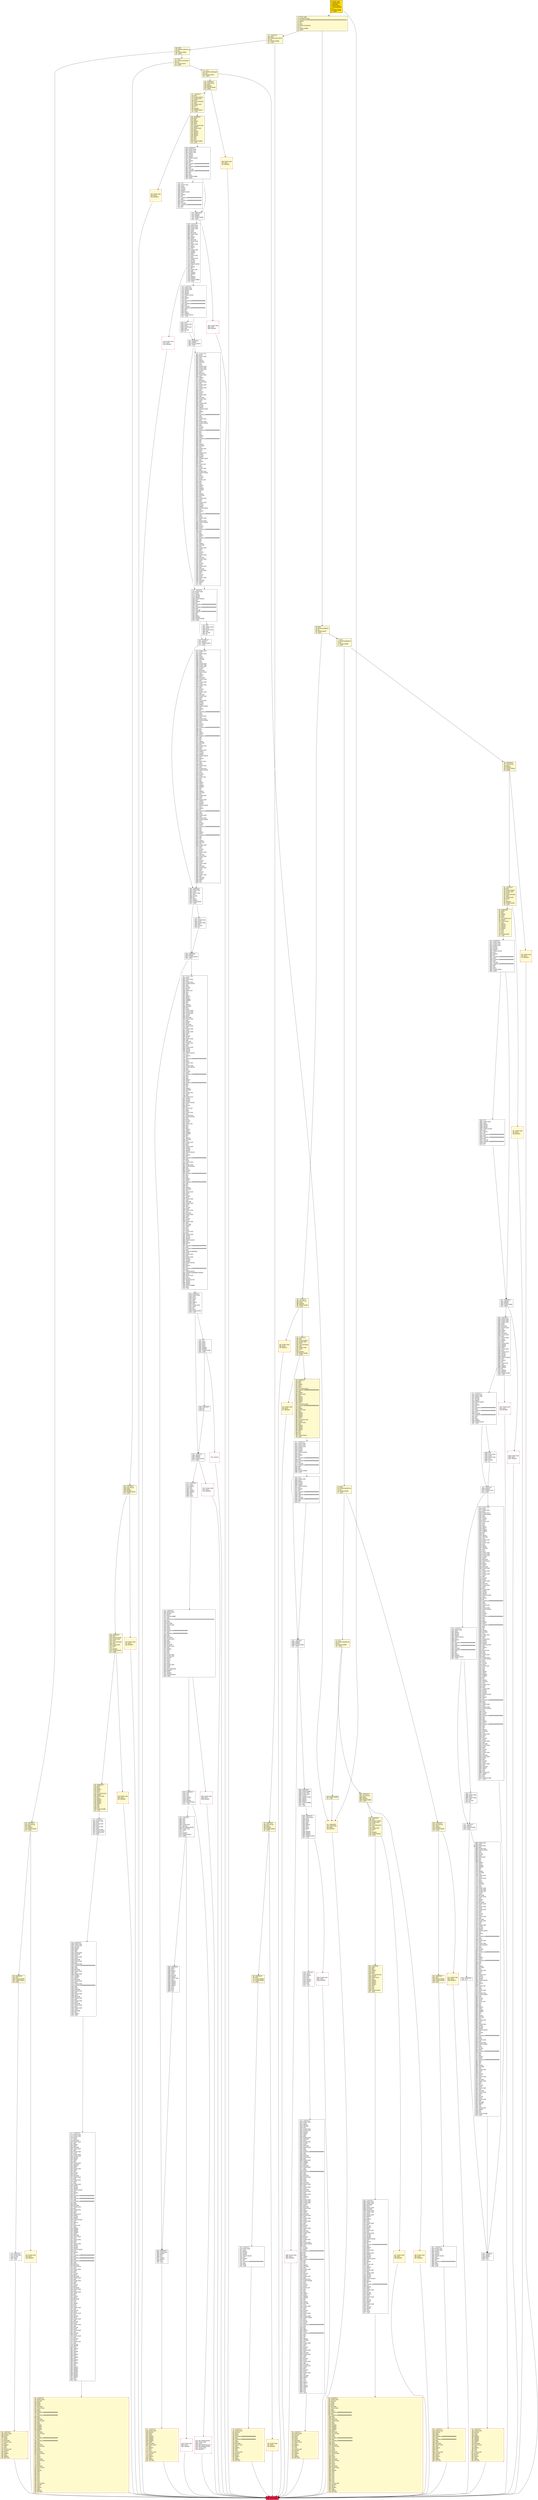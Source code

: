 digraph G {
bgcolor=transparent rankdir=UD;
node [shape=box style=filled color=black fillcolor=white fontname=arial fontcolor=black];
3488 [label="3488: PUSH1 0x00\l3490: DUP1\l3491: REVERT\l" shape=Msquare color=crimson ];
165 [label="165: PUSH1 0x00\l167: DUP1\l168: REVERT\l" fillcolor=lemonchiffon shape=Msquare color=crimson ];
3236 [label="3236: PUSH1 0x00\l3238: DUP1\l3239: REVERT\l" shape=Msquare color=crimson ];
1146 [label="1146: JUMPDEST\l1147: PUSH1 0x02\l1149: SLOAD\l1150: DUP2\l1151: JUMP\l" ];
119 [label="119: DUP1\l120: PUSH4 0x1f6e7c0f\l125: EQ\l126: PUSH2 0x00f4\l129: JUMPI\l" fillcolor=lemonchiffon ];
557 [label="557: JUMPDEST\l558: PUSH1 0x40\l560: MLOAD\l561: DUP1\l562: DUP3\l563: ISZERO\l564: ISZERO\l565: ISZERO\l566: ISZERO\l567: DUP2\l568: MSTORE\l569: PUSH1 0x20\l571: ADD\l572: SWAP2\l573: POP\l574: POP\l575: PUSH1 0x40\l577: MLOAD\l578: DUP1\l579: SWAP2\l580: SUB\l581: SWAP1\l582: RETURN\l" fillcolor=lemonchiffon shape=Msquare color=crimson ];
169 [label="169: JUMPDEST\l170: POP\l171: PUSH2 0x00b2\l174: PUSH2 0x0455\l177: JUMP\l" fillcolor=lemonchiffon ];
13 [label="13: PUSH1 0x00\l15: CALLDATALOAD\l16: PUSH29 0x0100000000000000000000000000000000000000000000000000000000\l46: SWAP1\l47: DIV\l48: DUP1\l49: PUSH4 0x79fd1523\l54: GT\l55: PUSH2 0x006b\l58: JUMPI\l" fillcolor=lemonchiffon ];
512 [label="512: JUMPDEST\l513: POP\l514: PUSH2 0x022d\l517: PUSH1 0x04\l519: DUP1\l520: CALLDATASIZE\l521: SUB\l522: PUSH1 0x20\l524: DUP2\l525: LT\l526: ISZERO\l527: PUSH2 0x0217\l530: JUMPI\l" fillcolor=lemonchiffon ];
5262 [label="5262: JUMPDEST\l5263: DIV\l5264: EQ\l" ];
2625 [label="2625: JUMPDEST\l2626: ISZERO\l2627: PUSH2 0x0ce5\l2630: JUMPI\l" ];
3960 [label="3960: POP\l3961: PUSH1 0x00\l3963: DUP1\l3964: SWAP1\l3965: SLOAD\l3966: SWAP1\l3967: PUSH2 0x0100\l3970: EXP\l3971: SWAP1\l3972: DIV\l3973: PUSH20 0xffffffffffffffffffffffffffffffffffffffff\l3994: AND\l3995: PUSH20 0xffffffffffffffffffffffffffffffffffffffff\l4016: AND\l4017: CALLER\l4018: PUSH20 0xffffffffffffffffffffffffffffffffffffffff\l4039: AND\l4040: EQ\l" ];
5305 [label="5305: PUSH1 0x00\l5307: DUP1\l5308: REVERT\l" shape=Msquare color=crimson ];
4041 [label="4041: JUMPDEST\l4042: ISZERO\l4043: ISZERO\l4044: PUSH2 0x0fd4\l4047: JUMPI\l" ];
256 [label="256: JUMPDEST\l257: POP\l258: PUSH2 0x0109\l261: PUSH2 0x047a\l264: JUMP\l" fillcolor=lemonchiffon ];
4214 [label="4214: PUSH1 0x01\l4216: DUP2\l4217: PUSH1 0x01\l4219: ADD\l4220: PUSH1 0x14\l4222: PUSH2 0x0100\l4225: EXP\l4226: DUP2\l4227: SLOAD\l4228: DUP2\l4229: PUSH1 0xff\l4231: MUL\l4232: NOT\l4233: AND\l4234: SWAP1\l4235: DUP4\l4236: ISZERO\l4237: ISZERO\l4238: MUL\l4239: OR\l4240: SWAP1\l4241: SSTORE\l4242: POP\l4243: PUSH1 0x02\l4245: DUP2\l4246: PUSH1 0x05\l4248: ADD\l4249: DUP2\l4250: SWAP1\l4251: SSTORE\l4252: POP\l4253: DUP1\l4254: PUSH1 0x03\l4256: PUSH1 0x00\l4258: PUSH1 0x02\l4260: SLOAD\l4261: DUP2\l4262: MSTORE\l4263: PUSH1 0x20\l4265: ADD\l4266: SWAP1\l4267: DUP2\l4268: MSTORE\l4269: PUSH1 0x20\l4271: ADD\l4272: PUSH1 0x00\l4274: SHA3\l4275: PUSH1 0x00\l4277: DUP3\l4278: ADD\l4279: SLOAD\l4280: DUP2\l4281: PUSH1 0x00\l4283: ADD\l4284: SSTORE\l4285: PUSH1 0x01\l4287: DUP3\l4288: ADD\l4289: PUSH1 0x00\l4291: SWAP1\l4292: SLOAD\l4293: SWAP1\l4294: PUSH2 0x0100\l4297: EXP\l4298: SWAP1\l4299: DIV\l4300: PUSH20 0xffffffffffffffffffffffffffffffffffffffff\l4321: AND\l4322: DUP2\l4323: PUSH1 0x01\l4325: ADD\l4326: PUSH1 0x00\l4328: PUSH2 0x0100\l4331: EXP\l4332: DUP2\l4333: SLOAD\l4334: DUP2\l4335: PUSH20 0xffffffffffffffffffffffffffffffffffffffff\l4356: MUL\l4357: NOT\l4358: AND\l4359: SWAP1\l4360: DUP4\l4361: PUSH20 0xffffffffffffffffffffffffffffffffffffffff\l4382: AND\l4383: MUL\l4384: OR\l4385: SWAP1\l4386: SSTORE\l4387: POP\l4388: PUSH1 0x01\l4390: DUP3\l4391: ADD\l4392: PUSH1 0x14\l4394: SWAP1\l4395: SLOAD\l4396: SWAP1\l4397: PUSH2 0x0100\l4400: EXP\l4401: SWAP1\l4402: DIV\l4403: PUSH1 0xff\l4405: AND\l4406: DUP2\l4407: PUSH1 0x01\l4409: ADD\l4410: PUSH1 0x14\l4412: PUSH2 0x0100\l4415: EXP\l4416: DUP2\l4417: SLOAD\l4418: DUP2\l4419: PUSH1 0xff\l4421: MUL\l4422: NOT\l4423: AND\l4424: SWAP1\l4425: DUP4\l4426: ISZERO\l4427: ISZERO\l4428: MUL\l4429: OR\l4430: SWAP1\l4431: SSTORE\l4432: POP\l4433: PUSH1 0x02\l4435: DUP3\l4436: ADD\l4437: PUSH1 0x00\l4439: SWAP1\l4440: SLOAD\l4441: SWAP1\l4442: PUSH2 0x0100\l4445: EXP\l4446: SWAP1\l4447: DIV\l4448: PUSH20 0xffffffffffffffffffffffffffffffffffffffff\l4469: AND\l4470: DUP2\l4471: PUSH1 0x02\l4473: ADD\l4474: PUSH1 0x00\l4476: PUSH2 0x0100\l4479: EXP\l4480: DUP2\l4481: SLOAD\l4482: DUP2\l4483: PUSH20 0xffffffffffffffffffffffffffffffffffffffff\l4504: MUL\l4505: NOT\l4506: AND\l4507: SWAP1\l4508: DUP4\l4509: PUSH20 0xffffffffffffffffffffffffffffffffffffffff\l4530: AND\l4531: MUL\l4532: OR\l4533: SWAP1\l4534: SSTORE\l4535: POP\l4536: PUSH1 0x03\l4538: DUP3\l4539: ADD\l4540: SLOAD\l4541: DUP2\l4542: PUSH1 0x03\l4544: ADD\l4545: SSTORE\l4546: PUSH1 0x04\l4548: DUP3\l4549: ADD\l4550: SLOAD\l4551: DUP2\l4552: PUSH1 0x04\l4554: ADD\l4555: SSTORE\l4556: PUSH1 0x05\l4558: DUP3\l4559: ADD\l4560: SLOAD\l4561: DUP2\l4562: PUSH1 0x05\l4564: ADD\l4565: SSTORE\l4566: SWAP1\l4567: POP\l4568: POP\l4569: PUSH1 0x01\l4571: SWAP2\l4572: POP\l4573: POP\l4574: PUSH2 0x13b6\l4577: JUMP\l" ];
103 [label="103: PUSH2 0x0098\l106: JUMP\l" fillcolor=lemonchiffon ];
5051 [label="5051: JUMPDEST\l5052: PUSH1 0x01\l5054: PUSH1 0x00\l5056: SWAP1\l5057: SLOAD\l5058: SWAP1\l5059: PUSH2 0x0100\l5062: EXP\l5063: SWAP1\l5064: DIV\l5065: PUSH20 0xffffffffffffffffffffffffffffffffffffffff\l5086: AND\l5087: DUP2\l5088: JUMP\l" ];
3400 [label="3400: POP\l3401: PUSH1 0x00\l3403: DUP1\l3404: SWAP1\l3405: SLOAD\l3406: SWAP1\l3407: PUSH2 0x0100\l3410: EXP\l3411: SWAP1\l3412: DIV\l3413: PUSH20 0xffffffffffffffffffffffffffffffffffffffff\l3434: AND\l3435: PUSH20 0xffffffffffffffffffffffffffffffffffffffff\l3456: AND\l3457: CALLER\l3458: PUSH20 0xffffffffffffffffffffffffffffffffffffffff\l3479: AND\l3480: EQ\l" ];
904 [label="904: PUSH1 0x00\l906: DUP1\l907: REVERT\l" fillcolor=lemonchiffon shape=Msquare color=crimson ];
1681 [label="1681: PUSH1 0x00\l1683: DUP1\l1684: REVERT\l" shape=Msquare color=crimson ];
5261 [label="5261: INVALID\l" shape=Msquare color=crimson ];
5427 [label="5427: EXIT BLOCK\l" fillcolor=crimson ];
783 [label="783: JUMPDEST\l784: PUSH1 0x40\l786: MLOAD\l787: DUP1\l788: DUP3\l789: ISZERO\l790: ISZERO\l791: ISZERO\l792: ISZERO\l793: DUP2\l794: MSTORE\l795: PUSH1 0x20\l797: ADD\l798: SWAP2\l799: POP\l800: POP\l801: PUSH1 0x40\l803: MLOAD\l804: DUP1\l805: SWAP2\l806: SUB\l807: SWAP1\l808: RETURN\l" fillcolor=lemonchiffon shape=Msquare color=crimson ];
4665 [label="4665: POP\l4666: PUSH1 0x00\l4668: DUP2\l4669: PUSH1 0x04\l4671: ADD\l4672: SLOAD\l4673: EQ\l" ];
5272 [label="5272: PUSH1 0x00\l5274: DUP1\l5275: REVERT\l" shape=Msquare color=crimson ];
107 [label="107: JUMPDEST\l108: DUP1\l109: PUSH4 0x0a77b078\l114: EQ\l115: PUSH2 0x009d\l118: JUMPI\l" fillcolor=lemonchiffon ];
287 [label="287: JUMPDEST\l288: CALLVALUE\l289: DUP1\l290: ISZERO\l291: PUSH2 0x012b\l294: JUMPI\l" fillcolor=lemonchiffon ];
927 [label="927: PUSH1 0x00\l929: DUP1\l930: REVERT\l" fillcolor=lemonchiffon shape=Msquare color=crimson ];
5265 [label="5265: JUMPDEST\l5266: ISZERO\l5267: ISZERO\l5268: PUSH2 0x149c\l5271: JUMPI\l" ];
3514 [label="3514: JUMPDEST\l3515: PUSH1 0x02\l3517: DUP2\l3518: SWAP1\l3519: SSTORE\l3520: POP\l3521: PUSH1 0xe0\l3523: PUSH1 0x40\l3525: MLOAD\l3526: SWAP1\l3527: DUP2\l3528: ADD\l3529: PUSH1 0x40\l3531: MSTORE\l3532: DUP1\l3533: PUSH1 0x02\l3535: SLOAD\l3536: DUP2\l3537: MSTORE\l3538: PUSH1 0x20\l3540: ADD\l3541: DUP6\l3542: PUSH20 0xffffffffffffffffffffffffffffffffffffffff\l3563: AND\l3564: DUP2\l3565: MSTORE\l3566: PUSH1 0x20\l3568: ADD\l3569: PUSH1 0x00\l3571: ISZERO\l3572: ISZERO\l3573: DUP2\l3574: MSTORE\l3575: PUSH1 0x20\l3577: ADD\l3578: DUP5\l3579: PUSH20 0xffffffffffffffffffffffffffffffffffffffff\l3600: AND\l3601: DUP2\l3602: MSTORE\l3603: PUSH1 0x20\l3605: ADD\l3606: DUP4\l3607: DUP2\l3608: MSTORE\l3609: PUSH1 0x20\l3611: ADD\l3612: PUSH1 0x00\l3614: DUP2\l3615: MSTORE\l3616: PUSH1 0x20\l3618: ADD\l3619: PUSH1 0x00\l3621: DUP2\l3622: MSTORE\l3623: POP\l3624: PUSH1 0x03\l3626: PUSH1 0x00\l3628: PUSH1 0x02\l3630: SLOAD\l3631: DUP2\l3632: MSTORE\l3633: PUSH1 0x20\l3635: ADD\l3636: SWAP1\l3637: DUP2\l3638: MSTORE\l3639: PUSH1 0x20\l3641: ADD\l3642: PUSH1 0x00\l3644: SHA3\l3645: PUSH1 0x00\l3647: DUP3\l3648: ADD\l3649: MLOAD\l3650: DUP2\l3651: PUSH1 0x00\l3653: ADD\l3654: SSTORE\l3655: PUSH1 0x20\l3657: DUP3\l3658: ADD\l3659: MLOAD\l3660: DUP2\l3661: PUSH1 0x01\l3663: ADD\l3664: PUSH1 0x00\l3666: PUSH2 0x0100\l3669: EXP\l3670: DUP2\l3671: SLOAD\l3672: DUP2\l3673: PUSH20 0xffffffffffffffffffffffffffffffffffffffff\l3694: MUL\l3695: NOT\l3696: AND\l3697: SWAP1\l3698: DUP4\l3699: PUSH20 0xffffffffffffffffffffffffffffffffffffffff\l3720: AND\l3721: MUL\l3722: OR\l3723: SWAP1\l3724: SSTORE\l3725: POP\l3726: PUSH1 0x40\l3728: DUP3\l3729: ADD\l3730: MLOAD\l3731: DUP2\l3732: PUSH1 0x01\l3734: ADD\l3735: PUSH1 0x14\l3737: PUSH2 0x0100\l3740: EXP\l3741: DUP2\l3742: SLOAD\l3743: DUP2\l3744: PUSH1 0xff\l3746: MUL\l3747: NOT\l3748: AND\l3749: SWAP1\l3750: DUP4\l3751: ISZERO\l3752: ISZERO\l3753: MUL\l3754: OR\l3755: SWAP1\l3756: SSTORE\l3757: POP\l3758: PUSH1 0x60\l3760: DUP3\l3761: ADD\l3762: MLOAD\l3763: DUP2\l3764: PUSH1 0x02\l3766: ADD\l3767: PUSH1 0x00\l3769: PUSH2 0x0100\l3772: EXP\l3773: DUP2\l3774: SLOAD\l3775: DUP2\l3776: PUSH20 0xffffffffffffffffffffffffffffffffffffffff\l3797: MUL\l3798: NOT\l3799: AND\l3800: SWAP1\l3801: DUP4\l3802: PUSH20 0xffffffffffffffffffffffffffffffffffffffff\l3823: AND\l3824: MUL\l3825: OR\l3826: SWAP1\l3827: SSTORE\l3828: POP\l3829: PUSH1 0x80\l3831: DUP3\l3832: ADD\l3833: MLOAD\l3834: DUP2\l3835: PUSH1 0x03\l3837: ADD\l3838: SSTORE\l3839: PUSH1 0xa0\l3841: DUP3\l3842: ADD\l3843: MLOAD\l3844: DUP2\l3845: PUSH1 0x04\l3847: ADD\l3848: SSTORE\l3849: PUSH1 0xc0\l3851: DUP3\l3852: ADD\l3853: MLOAD\l3854: DUP2\l3855: PUSH1 0x05\l3857: ADD\l3858: SSTORE\l3859: SWAP1\l3860: POP\l3861: POP\l3862: DUP1\l3863: SWAP1\l3864: POP\l3865: SWAP4\l3866: SWAP3\l3867: POP\l3868: POP\l3869: POP\l3870: JUMP\l" ];
583 [label="583: JUMPDEST\l584: CALLVALUE\l585: DUP1\l586: ISZERO\l587: PUSH2 0x0253\l590: JUMPI\l" fillcolor=lemonchiffon ];
81 [label="81: DUP1\l82: PUSH4 0xbc9147a4\l87: EQ\l88: PUSH2 0x0329\l91: JUMPI\l" fillcolor=lemonchiffon ];
3481 [label="3481: JUMPDEST\l3482: ISZERO\l3483: ISZERO\l3484: PUSH2 0x0da4\l3487: JUMPI\l" ];
3260 [label="3260: JUMPDEST\l3261: POP\l3262: POP\l3263: POP\l3264: POP\l3265: PUSH1 0x40\l3267: MLOAD\l3268: RETURNDATASIZE\l3269: PUSH1 0x20\l3271: DUP2\l3272: LT\l3273: ISZERO\l3274: PUSH2 0x0cd2\l3277: JUMPI\l" ];
757 [label="757: PUSH1 0x00\l759: DUP1\l760: REVERT\l" fillcolor=lemonchiffon shape=Msquare color=crimson ];
953 [label="953: JUMPDEST\l954: PUSH1 0x40\l956: MLOAD\l957: DUP1\l958: DUP9\l959: DUP2\l960: MSTORE\l961: PUSH1 0x20\l963: ADD\l964: DUP8\l965: PUSH20 0xffffffffffffffffffffffffffffffffffffffff\l986: AND\l987: PUSH20 0xffffffffffffffffffffffffffffffffffffffff\l1008: AND\l1009: DUP2\l1010: MSTORE\l1011: PUSH1 0x20\l1013: ADD\l1014: DUP7\l1015: ISZERO\l1016: ISZERO\l1017: ISZERO\l1018: ISZERO\l1019: DUP2\l1020: MSTORE\l1021: PUSH1 0x20\l1023: ADD\l1024: DUP6\l1025: PUSH20 0xffffffffffffffffffffffffffffffffffffffff\l1046: AND\l1047: PUSH20 0xffffffffffffffffffffffffffffffffffffffff\l1068: AND\l1069: DUP2\l1070: MSTORE\l1071: PUSH1 0x20\l1073: ADD\l1074: DUP5\l1075: DUP2\l1076: MSTORE\l1077: PUSH1 0x20\l1079: ADD\l1080: DUP4\l1081: DUP2\l1082: MSTORE\l1083: PUSH1 0x20\l1085: ADD\l1086: DUP3\l1087: DUP2\l1088: MSTORE\l1089: PUSH1 0x20\l1091: ADD\l1092: SWAP8\l1093: POP\l1094: POP\l1095: POP\l1096: POP\l1097: POP\l1098: POP\l1099: POP\l1100: POP\l1101: PUSH1 0x40\l1103: MLOAD\l1104: DUP1\l1105: SWAP2\l1106: SUB\l1107: SWAP1\l1108: RETURN\l" fillcolor=lemonchiffon shape=Msquare color=crimson ];
299 [label="299: JUMPDEST\l300: POP\l301: PUSH2 0x0158\l304: PUSH1 0x04\l306: DUP1\l307: CALLDATASIZE\l308: SUB\l309: PUSH1 0x20\l311: DUP2\l312: LT\l313: ISZERO\l314: PUSH2 0x0142\l317: JUMPI\l" fillcolor=lemonchiffon ];
1593 [label="1593: POP\l1594: PUSH1 0x00\l1596: DUP1\l1597: SWAP1\l1598: SLOAD\l1599: SWAP1\l1600: PUSH2 0x0100\l1603: EXP\l1604: SWAP1\l1605: DIV\l1606: PUSH20 0xffffffffffffffffffffffffffffffffffffffff\l1627: AND\l1628: PUSH20 0xffffffffffffffffffffffffffffffffffffffff\l1649: AND\l1650: CALLER\l1651: PUSH20 0xffffffffffffffffffffffffffffffffffffffff\l1672: AND\l1673: EQ\l" ];
252 [label="252: PUSH1 0x00\l254: DUP1\l255: REVERT\l" fillcolor=lemonchiffon shape=Msquare color=crimson ];
508 [label="508: PUSH1 0x00\l510: DUP1\l511: REVERT\l" fillcolor=lemonchiffon shape=Msquare color=crimson ];
2601 [label="2601: JUMPDEST\l2602: PUSH1 0x01\l2604: DUP2\l2605: PUSH1 0x04\l2607: ADD\l2608: SLOAD\l2609: EQ\l2610: DUP1\l2611: ISZERO\l2612: PUSH2 0x0a41\l2615: JUMPI\l" ];
1109 [label="1109: JUMPDEST\l1110: PUSH1 0x00\l1112: DUP1\l1113: SWAP1\l1114: SLOAD\l1115: SWAP1\l1116: PUSH2 0x0100\l1119: EXP\l1120: SWAP1\l1121: DIV\l1122: PUSH20 0xffffffffffffffffffffffffffffffffffffffff\l1143: AND\l1144: DUP2\l1145: JUMP\l" ];
931 [label="931: JUMPDEST\l932: DUP2\l933: ADD\l934: SWAP1\l935: DUP1\l936: DUP1\l937: CALLDATALOAD\l938: SWAP1\l939: PUSH1 0x20\l941: ADD\l942: SWAP1\l943: SWAP3\l944: SWAP2\l945: SWAP1\l946: POP\l947: POP\l948: POP\l949: PUSH2 0x13e1\l952: JUMP\l" fillcolor=lemonchiffon ];
141 [label="141: DUP1\l142: PUSH4 0x3052ea08\l147: EQ\l148: PUSH2 0x01f4\l151: JUMPI\l" fillcolor=lemonchiffon ];
244 [label="244: JUMPDEST\l245: CALLVALUE\l246: DUP1\l247: ISZERO\l248: PUSH2 0x0100\l251: JUMPI\l" fillcolor=lemonchiffon ];
5319 [label="5319: JUMPDEST\l5320: PUSH1 0xe0\l5322: PUSH1 0x40\l5324: MLOAD\l5325: SWAP1\l5326: DUP2\l5327: ADD\l5328: PUSH1 0x40\l5330: MSTORE\l5331: DUP1\l5332: PUSH1 0x00\l5334: DUP2\l5335: MSTORE\l5336: PUSH1 0x20\l5338: ADD\l5339: PUSH1 0x00\l5341: PUSH20 0xffffffffffffffffffffffffffffffffffffffff\l5362: AND\l5363: DUP2\l5364: MSTORE\l5365: PUSH1 0x20\l5367: ADD\l5368: PUSH1 0x00\l5370: ISZERO\l5371: ISZERO\l5372: DUP2\l5373: MSTORE\l5374: PUSH1 0x20\l5376: ADD\l5377: PUSH1 0x00\l5379: PUSH20 0xffffffffffffffffffffffffffffffffffffffff\l5400: AND\l5401: DUP2\l5402: MSTORE\l5403: PUSH1 0x20\l5405: ADD\l5406: PUSH1 0x00\l5408: DUP2\l5409: MSTORE\l5410: PUSH1 0x20\l5412: ADD\l5413: PUSH1 0x00\l5415: DUP2\l5416: MSTORE\l5417: PUSH1 0x20\l5419: ADD\l5420: PUSH1 0x00\l5422: DUP2\l5423: MSTORE\l5424: POP\l5425: SWAP1\l5426: JUMP\l" ];
595 [label="595: JUMPDEST\l596: POP\l597: PUSH2 0x02c0\l600: PUSH1 0x04\l602: DUP1\l603: CALLDATASIZE\l604: SUB\l605: PUSH1 0x60\l607: DUP2\l608: LT\l609: ISZERO\l610: PUSH2 0x026a\l613: JUMPI\l" fillcolor=lemonchiffon ];
830 [label="830: JUMPDEST\l831: PUSH1 0x40\l833: MLOAD\l834: DUP1\l835: DUP3\l836: PUSH20 0xffffffffffffffffffffffffffffffffffffffff\l857: AND\l858: PUSH20 0xffffffffffffffffffffffffffffffffffffffff\l879: AND\l880: DUP2\l881: MSTORE\l882: PUSH1 0x20\l884: ADD\l885: SWAP2\l886: POP\l887: POP\l888: PUSH1 0x40\l890: MLOAD\l891: DUP1\l892: SWAP2\l893: SUB\l894: SWAP1\l895: RETURN\l" fillcolor=lemonchiffon shape=Msquare color=crimson ];
1674 [label="1674: JUMPDEST\l1675: ISZERO\l1676: ISZERO\l1677: PUSH2 0x0695\l1680: JUMPI\l" ];
1740 [label="1740: PUSH1 0x00\l1742: DUP1\l1743: REVERT\l" shape=Msquare color=crimson ];
3278 [label="3278: PUSH1 0x00\l3280: DUP1\l3281: REVERT\l" shape=Msquare color=crimson ];
5250 [label="5250: POP\l5251: DUP3\l5252: DUP5\l5253: DUP3\l5254: DUP2\l5255: ISZERO\l5256: ISZERO\l5257: PUSH2 0x148e\l5260: JUMPI\l" ];
4048 [label="4048: PUSH1 0x00\l4050: DUP1\l4051: REVERT\l" shape=Msquare color=crimson ];
704 [label="704: JUMPDEST\l705: PUSH1 0x40\l707: MLOAD\l708: DUP1\l709: DUP3\l710: DUP2\l711: MSTORE\l712: PUSH1 0x20\l714: ADD\l715: SWAP2\l716: POP\l717: POP\l718: PUSH1 0x40\l720: MLOAD\l721: DUP1\l722: SWAP2\l723: SUB\l724: SWAP1\l725: RETURN\l" fillcolor=lemonchiffon shape=Msquare color=crimson ];
3492 [label="3492: JUMPDEST\l3493: PUSH2 0x0dba\l3496: PUSH1 0x01\l3498: PUSH1 0x02\l3500: SLOAD\l3501: PUSH2 0x14a6\l3504: SWAP1\l3505: SWAP2\l3506: SWAP1\l3507: PUSH4 0xffffffff\l3512: AND\l3513: JUMP\l" ];
4674 [label="4674: JUMPDEST\l4675: ISZERO\l4676: PUSH2 0x13b4\l4679: JUMPI\l" ];
0 [label="0: PUSH1 0x80\l2: PUSH1 0x40\l4: MSTORE\l5: PUSH1 0x04\l7: CALLDATASIZE\l8: LT\l9: PUSH2 0x0098\l12: JUMPI\l" fillcolor=lemonchiffon shape=Msquare fillcolor=gold ];
5286 [label="5286: JUMPDEST\l5287: PUSH1 0x00\l5289: DUP1\l5290: DUP3\l5291: DUP5\l5292: ADD\l5293: SWAP1\l5294: POP\l5295: DUP4\l5296: DUP2\l5297: LT\l5298: ISZERO\l5299: ISZERO\l5300: ISZERO\l5301: PUSH2 0x14bd\l5304: JUMPI\l" ];
734 [label="734: PUSH1 0x00\l736: DUP1\l737: REVERT\l" fillcolor=lemonchiffon shape=Msquare color=crimson ];
4052 [label="4052: JUMPDEST\l4053: PUSH1 0x00\l4055: PUSH1 0x03\l4057: PUSH1 0x00\l4059: DUP5\l4060: DUP2\l4061: MSTORE\l4062: PUSH1 0x20\l4064: ADD\l4065: SWAP1\l4066: DUP2\l4067: MSTORE\l4068: PUSH1 0x20\l4070: ADD\l4071: PUSH1 0x00\l4073: SHA3\l4074: SWAP1\l4075: POP\l4076: PUSH1 0x00\l4078: ISZERO\l4079: ISZERO\l4080: DUP2\l4081: PUSH1 0x01\l4083: ADD\l4084: PUSH1 0x14\l4086: SWAP1\l4087: SLOAD\l4088: SWAP1\l4089: PUSH2 0x0100\l4092: EXP\l4093: SWAP1\l4094: DIV\l4095: PUSH1 0xff\l4097: AND\l4098: ISZERO\l4099: ISZERO\l4100: EQ\l4101: ISZERO\l4102: ISZERO\l4103: PUSH2 0x100f\l4106: JUMPI\l" ];
4680 [label="4680: PUSH1 0x01\l4682: DUP2\l4683: PUSH1 0x01\l4685: ADD\l4686: PUSH1 0x14\l4688: PUSH2 0x0100\l4691: EXP\l4692: DUP2\l4693: SLOAD\l4694: DUP2\l4695: PUSH1 0xff\l4697: MUL\l4698: NOT\l4699: AND\l4700: SWAP1\l4701: DUP4\l4702: ISZERO\l4703: ISZERO\l4704: MUL\l4705: OR\l4706: SWAP1\l4707: SSTORE\l4708: POP\l4709: PUSH1 0x02\l4711: DUP2\l4712: PUSH1 0x04\l4714: ADD\l4715: DUP2\l4716: SWAP1\l4717: SSTORE\l4718: POP\l4719: DUP1\l4720: PUSH1 0x03\l4722: PUSH1 0x00\l4724: PUSH1 0x02\l4726: SLOAD\l4727: DUP2\l4728: MSTORE\l4729: PUSH1 0x20\l4731: ADD\l4732: SWAP1\l4733: DUP2\l4734: MSTORE\l4735: PUSH1 0x20\l4737: ADD\l4738: PUSH1 0x00\l4740: SHA3\l4741: PUSH1 0x00\l4743: DUP3\l4744: ADD\l4745: SLOAD\l4746: DUP2\l4747: PUSH1 0x00\l4749: ADD\l4750: SSTORE\l4751: PUSH1 0x01\l4753: DUP3\l4754: ADD\l4755: PUSH1 0x00\l4757: SWAP1\l4758: SLOAD\l4759: SWAP1\l4760: PUSH2 0x0100\l4763: EXP\l4764: SWAP1\l4765: DIV\l4766: PUSH20 0xffffffffffffffffffffffffffffffffffffffff\l4787: AND\l4788: DUP2\l4789: PUSH1 0x01\l4791: ADD\l4792: PUSH1 0x00\l4794: PUSH2 0x0100\l4797: EXP\l4798: DUP2\l4799: SLOAD\l4800: DUP2\l4801: PUSH20 0xffffffffffffffffffffffffffffffffffffffff\l4822: MUL\l4823: NOT\l4824: AND\l4825: SWAP1\l4826: DUP4\l4827: PUSH20 0xffffffffffffffffffffffffffffffffffffffff\l4848: AND\l4849: MUL\l4850: OR\l4851: SWAP1\l4852: SSTORE\l4853: POP\l4854: PUSH1 0x01\l4856: DUP3\l4857: ADD\l4858: PUSH1 0x14\l4860: SWAP1\l4861: SLOAD\l4862: SWAP1\l4863: PUSH2 0x0100\l4866: EXP\l4867: SWAP1\l4868: DIV\l4869: PUSH1 0xff\l4871: AND\l4872: DUP2\l4873: PUSH1 0x01\l4875: ADD\l4876: PUSH1 0x14\l4878: PUSH2 0x0100\l4881: EXP\l4882: DUP2\l4883: SLOAD\l4884: DUP2\l4885: PUSH1 0xff\l4887: MUL\l4888: NOT\l4889: AND\l4890: SWAP1\l4891: DUP4\l4892: ISZERO\l4893: ISZERO\l4894: MUL\l4895: OR\l4896: SWAP1\l4897: SSTORE\l4898: POP\l4899: PUSH1 0x02\l4901: DUP3\l4902: ADD\l4903: PUSH1 0x00\l4905: SWAP1\l4906: SLOAD\l4907: SWAP1\l4908: PUSH2 0x0100\l4911: EXP\l4912: SWAP1\l4913: DIV\l4914: PUSH20 0xffffffffffffffffffffffffffffffffffffffff\l4935: AND\l4936: DUP2\l4937: PUSH1 0x02\l4939: ADD\l4940: PUSH1 0x00\l4942: PUSH2 0x0100\l4945: EXP\l4946: DUP2\l4947: SLOAD\l4948: DUP2\l4949: PUSH20 0xffffffffffffffffffffffffffffffffffffffff\l4970: MUL\l4971: NOT\l4972: AND\l4973: SWAP1\l4974: DUP4\l4975: PUSH20 0xffffffffffffffffffffffffffffffffffffffff\l4996: AND\l4997: MUL\l4998: OR\l4999: SWAP1\l5000: SSTORE\l5001: POP\l5002: PUSH1 0x03\l5004: DUP3\l5005: ADD\l5006: SLOAD\l5007: DUP2\l5008: PUSH1 0x03\l5010: ADD\l5011: SSTORE\l5012: PUSH1 0x04\l5014: DUP3\l5015: ADD\l5016: SLOAD\l5017: DUP2\l5018: PUSH1 0x04\l5020: ADD\l5021: SSTORE\l5022: PUSH1 0x05\l5024: DUP3\l5025: ADD\l5026: SLOAD\l5027: DUP2\l5028: PUSH1 0x05\l5030: ADD\l5031: SSTORE\l5032: SWAP1\l5033: POP\l5034: POP\l5035: PUSH1 0x01\l5037: SWAP2\l5038: POP\l5039: POP\l5040: PUSH2 0x13b6\l5043: JUMP\l" ];
2616 [label="2616: POP\l2617: PUSH1 0x01\l2619: DUP2\l2620: PUSH1 0x05\l2622: ADD\l2623: SLOAD\l2624: EQ\l" ];
5044 [label="5044: JUMPDEST\l5045: POP\l" ];
295 [label="295: PUSH1 0x00\l297: DUP1\l298: REVERT\l" fillcolor=lemonchiffon shape=Msquare color=crimson ];
5089 [label="5089: JUMPDEST\l5090: PUSH1 0x03\l5092: PUSH1 0x20\l5094: MSTORE\l5095: DUP1\l5096: PUSH1 0x00\l5098: MSTORE\l5099: PUSH1 0x40\l5101: PUSH1 0x00\l5103: SHA3\l5104: PUSH1 0x00\l5106: SWAP2\l5107: POP\l5108: SWAP1\l5109: POP\l5110: DUP1\l5111: PUSH1 0x00\l5113: ADD\l5114: SLOAD\l5115: SWAP1\l5116: DUP1\l5117: PUSH1 0x01\l5119: ADD\l5120: PUSH1 0x00\l5122: SWAP1\l5123: SLOAD\l5124: SWAP1\l5125: PUSH2 0x0100\l5128: EXP\l5129: SWAP1\l5130: DIV\l5131: PUSH20 0xffffffffffffffffffffffffffffffffffffffff\l5152: AND\l5153: SWAP1\l5154: DUP1\l5155: PUSH1 0x01\l5157: ADD\l5158: PUSH1 0x14\l5160: SWAP1\l5161: SLOAD\l5162: SWAP1\l5163: PUSH2 0x0100\l5166: EXP\l5167: SWAP1\l5168: DIV\l5169: PUSH1 0xff\l5171: AND\l5172: SWAP1\l5173: DUP1\l5174: PUSH1 0x02\l5176: ADD\l5177: PUSH1 0x00\l5179: SWAP1\l5180: SLOAD\l5181: SWAP1\l5182: PUSH2 0x0100\l5185: EXP\l5186: SWAP1\l5187: DIV\l5188: PUSH20 0xffffffffffffffffffffffffffffffffffffffff\l5209: AND\l5210: SWAP1\l5211: DUP1\l5212: PUSH1 0x03\l5214: ADD\l5215: SLOAD\l5216: SWAP1\l5217: DUP1\l5218: PUSH1 0x04\l5220: ADD\l5221: SLOAD\l5222: SWAP1\l5223: DUP1\l5224: PUSH1 0x05\l5226: ADD\l5227: SLOAD\l5228: SWAP1\l5229: POP\l5230: DUP8\l5231: JUMP\l" ];
817 [label="817: PUSH1 0x00\l819: DUP1\l820: REVERT\l" fillcolor=lemonchiffon shape=Msquare color=crimson ];
1832 [label="1832: POP\l1833: PUSH1 0x00\l1835: DUP2\l1836: PUSH1 0x05\l1838: ADD\l1839: SLOAD\l1840: EQ\l" ];
2173 [label="2173: JUMPDEST\l2174: PUSH1 0x00\l2176: DUP1\l2177: SWAP1\l2178: SLOAD\l2179: SWAP1\l2180: PUSH2 0x0100\l2183: EXP\l2184: SWAP1\l2185: DIV\l2186: PUSH20 0xffffffffffffffffffffffffffffffffffffffff\l2207: AND\l2208: PUSH20 0xffffffffffffffffffffffffffffffffffffffff\l2229: AND\l2230: CALLER\l2231: PUSH20 0xffffffffffffffffffffffffffffffffffffffff\l2252: AND\l2253: EQ\l2254: DUP1\l2255: ISZERO\l2256: PUSH2 0x08dd\l2259: JUMPI\l" ];
4578 [label="4578: JUMPDEST\l4579: PUSH1 0x00\l4581: DUP1\l4582: SWAP1\l4583: SLOAD\l4584: SWAP1\l4585: PUSH2 0x0100\l4588: EXP\l4589: SWAP1\l4590: DIV\l4591: PUSH20 0xffffffffffffffffffffffffffffffffffffffff\l4612: AND\l4613: PUSH20 0xffffffffffffffffffffffffffffffffffffffff\l4634: AND\l4635: CALLER\l4636: PUSH20 0xffffffffffffffffffffffffffffffffffffffff\l4657: AND\l4658: EQ\l4659: DUP1\l4660: ISZERO\l4661: PUSH2 0x1242\l4664: JUMPI\l" ];
500 [label="500: JUMPDEST\l501: CALLVALUE\l502: DUP1\l503: ISZERO\l504: PUSH2 0x0200\l507: JUMPI\l" fillcolor=lemonchiffon ];
59 [label="59: DUP1\l60: PUSH4 0x79fd1523\l65: EQ\l66: PUSH2 0x0247\l69: JUMPI\l" fillcolor=lemonchiffon ];
821 [label="821: JUMPDEST\l822: POP\l823: PUSH2 0x033e\l826: PUSH2 0x13bb\l829: JUMP\l" fillcolor=lemonchiffon ];
152 [label="152: JUMPDEST\l153: PUSH1 0x00\l155: DUP1\l156: REVERT\l" fillcolor=lemonchiffon shape=Msquare color=crimson ];
318 [label="318: PUSH1 0x00\l320: DUP1\l321: REVERT\l" fillcolor=lemonchiffon shape=Msquare color=crimson ];
1685 [label="1685: JUMPDEST\l1686: PUSH1 0x00\l1688: PUSH1 0x03\l1690: PUSH1 0x00\l1692: DUP5\l1693: DUP2\l1694: MSTORE\l1695: PUSH1 0x20\l1697: ADD\l1698: SWAP1\l1699: DUP2\l1700: MSTORE\l1701: PUSH1 0x20\l1703: ADD\l1704: PUSH1 0x00\l1706: SHA3\l1707: SWAP1\l1708: POP\l1709: PUSH1 0x00\l1711: ISZERO\l1712: ISZERO\l1713: DUP2\l1714: PUSH1 0x01\l1716: ADD\l1717: PUSH1 0x14\l1719: SWAP1\l1720: SLOAD\l1721: SWAP1\l1722: PUSH2 0x0100\l1725: EXP\l1726: SWAP1\l1727: DIV\l1728: PUSH1 0xff\l1730: AND\l1731: ISZERO\l1732: ISZERO\l1733: EQ\l1734: ISZERO\l1735: ISZERO\l1736: PUSH2 0x06d0\l1739: JUMPI\l" ];
70 [label="70: DUP1\l71: PUSH4 0xa60a07b2\l76: EQ\l77: PUSH2 0x02d6\l80: JUMPI\l" fillcolor=lemonchiffon ];
1841 [label="1841: JUMPDEST\l1842: ISZERO\l1843: PUSH2 0x087d\l1846: JUMPI\l" ];
4111 [label="4111: JUMPDEST\l4112: PUSH1 0x01\l4114: PUSH1 0x00\l4116: SWAP1\l4117: SLOAD\l4118: SWAP1\l4119: PUSH2 0x0100\l4122: EXP\l4123: SWAP1\l4124: DIV\l4125: PUSH20 0xffffffffffffffffffffffffffffffffffffffff\l4146: AND\l4147: PUSH20 0xffffffffffffffffffffffffffffffffffffffff\l4168: AND\l4169: CALLER\l4170: PUSH20 0xffffffffffffffffffffffffffffffffffffffff\l4191: AND\l4192: EQ\l4193: DUP1\l4194: ISZERO\l4195: PUSH2 0x1070\l4198: JUMPI\l" ];
3251 [label="3251: RETURNDATASIZE\l3252: PUSH1 0x00\l3254: DUP1\l3255: RETURNDATACOPY\l3256: RETURNDATASIZE\l3257: PUSH1 0x00\l3259: REVERT\l" shape=Msquare color=crimson ];
3282 [label="3282: JUMPDEST\l3283: DUP2\l3284: ADD\l3285: SWAP1\l3286: DUP1\l3287: DUP1\l3288: MLOAD\l3289: SWAP1\l3290: PUSH1 0x20\l3292: ADD\l3293: SWAP1\l3294: SWAP3\l3295: SWAP2\l3296: SWAP1\l3297: POP\l3298: POP\l3299: POP\l3300: POP\l" ];
4107 [label="4107: PUSH1 0x00\l4109: DUP1\l4110: REVERT\l" shape=Msquare color=crimson ];
2269 [label="2269: JUMPDEST\l2270: ISZERO\l2271: PUSH2 0x0a29\l2274: JUMPI\l" ];
618 [label="618: JUMPDEST\l619: DUP2\l620: ADD\l621: SWAP1\l622: DUP1\l623: DUP1\l624: CALLDATALOAD\l625: PUSH20 0xffffffffffffffffffffffffffffffffffffffff\l646: AND\l647: SWAP1\l648: PUSH1 0x20\l650: ADD\l651: SWAP1\l652: SWAP3\l653: SWAP2\l654: SWAP1\l655: DUP1\l656: CALLDATALOAD\l657: PUSH20 0xffffffffffffffffffffffffffffffffffffffff\l678: AND\l679: SWAP1\l680: PUSH1 0x20\l682: ADD\l683: SWAP1\l684: SWAP3\l685: SWAP2\l686: SWAP1\l687: DUP1\l688: CALLDATALOAD\l689: SWAP1\l690: PUSH1 0x20\l692: ADD\l693: SWAP1\l694: SWAP3\l695: SWAP2\l696: SWAP1\l697: POP\l698: POP\l699: POP\l700: PUSH2 0x0cef\l703: JUMP\l" fillcolor=lemonchiffon ];
531 [label="531: PUSH1 0x00\l533: DUP1\l534: REVERT\l" fillcolor=lemonchiffon shape=Msquare color=crimson ];
344 [label="344: JUMPDEST\l345: PUSH1 0x40\l347: MLOAD\l348: DUP1\l349: DUP9\l350: DUP2\l351: MSTORE\l352: PUSH1 0x20\l354: ADD\l355: DUP8\l356: PUSH20 0xffffffffffffffffffffffffffffffffffffffff\l377: AND\l378: PUSH20 0xffffffffffffffffffffffffffffffffffffffff\l399: AND\l400: DUP2\l401: MSTORE\l402: PUSH1 0x20\l404: ADD\l405: DUP7\l406: ISZERO\l407: ISZERO\l408: ISZERO\l409: ISZERO\l410: DUP2\l411: MSTORE\l412: PUSH1 0x20\l414: ADD\l415: DUP6\l416: PUSH20 0xffffffffffffffffffffffffffffffffffffffff\l437: AND\l438: PUSH20 0xffffffffffffffffffffffffffffffffffffffff\l459: AND\l460: DUP2\l461: MSTORE\l462: PUSH1 0x20\l464: ADD\l465: DUP5\l466: DUP2\l467: MSTORE\l468: PUSH1 0x20\l470: ADD\l471: DUP4\l472: DUP2\l473: MSTORE\l474: PUSH1 0x20\l476: ADD\l477: DUP3\l478: DUP2\l479: MSTORE\l480: PUSH1 0x20\l482: ADD\l483: SWAP8\l484: POP\l485: POP\l486: POP\l487: POP\l488: POP\l489: POP\l490: POP\l491: POP\l492: PUSH1 0x40\l494: MLOAD\l495: DUP1\l496: SWAP2\l497: SUB\l498: SWAP1\l499: RETURN\l" fillcolor=lemonchiffon shape=Msquare color=crimson ];
3301 [label="3301: JUMPDEST\l3302: PUSH1 0x01\l3304: SWAP2\l3305: POP\l3306: POP\l3307: SWAP2\l3308: SWAP1\l3309: POP\l3310: JUMP\l" ];
2275 [label="2275: PUSH1 0x01\l2277: DUP2\l2278: PUSH1 0x04\l2280: ADD\l2281: DUP2\l2282: SWAP1\l2283: SSTORE\l2284: POP\l2285: DUP1\l2286: PUSH1 0x03\l2288: PUSH1 0x00\l2290: PUSH1 0x02\l2292: SLOAD\l2293: DUP2\l2294: MSTORE\l2295: PUSH1 0x20\l2297: ADD\l2298: SWAP1\l2299: DUP2\l2300: MSTORE\l2301: PUSH1 0x20\l2303: ADD\l2304: PUSH1 0x00\l2306: SHA3\l2307: PUSH1 0x00\l2309: DUP3\l2310: ADD\l2311: SLOAD\l2312: DUP2\l2313: PUSH1 0x00\l2315: ADD\l2316: SSTORE\l2317: PUSH1 0x01\l2319: DUP3\l2320: ADD\l2321: PUSH1 0x00\l2323: SWAP1\l2324: SLOAD\l2325: SWAP1\l2326: PUSH2 0x0100\l2329: EXP\l2330: SWAP1\l2331: DIV\l2332: PUSH20 0xffffffffffffffffffffffffffffffffffffffff\l2353: AND\l2354: DUP2\l2355: PUSH1 0x01\l2357: ADD\l2358: PUSH1 0x00\l2360: PUSH2 0x0100\l2363: EXP\l2364: DUP2\l2365: SLOAD\l2366: DUP2\l2367: PUSH20 0xffffffffffffffffffffffffffffffffffffffff\l2388: MUL\l2389: NOT\l2390: AND\l2391: SWAP1\l2392: DUP4\l2393: PUSH20 0xffffffffffffffffffffffffffffffffffffffff\l2414: AND\l2415: MUL\l2416: OR\l2417: SWAP1\l2418: SSTORE\l2419: POP\l2420: PUSH1 0x01\l2422: DUP3\l2423: ADD\l2424: PUSH1 0x14\l2426: SWAP1\l2427: SLOAD\l2428: SWAP1\l2429: PUSH2 0x0100\l2432: EXP\l2433: SWAP1\l2434: DIV\l2435: PUSH1 0xff\l2437: AND\l2438: DUP2\l2439: PUSH1 0x01\l2441: ADD\l2442: PUSH1 0x14\l2444: PUSH2 0x0100\l2447: EXP\l2448: DUP2\l2449: SLOAD\l2450: DUP2\l2451: PUSH1 0xff\l2453: MUL\l2454: NOT\l2455: AND\l2456: SWAP1\l2457: DUP4\l2458: ISZERO\l2459: ISZERO\l2460: MUL\l2461: OR\l2462: SWAP1\l2463: SSTORE\l2464: POP\l2465: PUSH1 0x02\l2467: DUP3\l2468: ADD\l2469: PUSH1 0x00\l2471: SWAP1\l2472: SLOAD\l2473: SWAP1\l2474: PUSH2 0x0100\l2477: EXP\l2478: SWAP1\l2479: DIV\l2480: PUSH20 0xffffffffffffffffffffffffffffffffffffffff\l2501: AND\l2502: DUP2\l2503: PUSH1 0x02\l2505: ADD\l2506: PUSH1 0x00\l2508: PUSH2 0x0100\l2511: EXP\l2512: DUP2\l2513: SLOAD\l2514: DUP2\l2515: PUSH20 0xffffffffffffffffffffffffffffffffffffffff\l2536: MUL\l2537: NOT\l2538: AND\l2539: SWAP1\l2540: DUP4\l2541: PUSH20 0xffffffffffffffffffffffffffffffffffffffff\l2562: AND\l2563: MUL\l2564: OR\l2565: SWAP1\l2566: SSTORE\l2567: POP\l2568: PUSH1 0x03\l2570: DUP3\l2571: ADD\l2572: SLOAD\l2573: DUP2\l2574: PUSH1 0x03\l2576: ADD\l2577: SSTORE\l2578: PUSH1 0x04\l2580: DUP3\l2581: ADD\l2582: SLOAD\l2583: DUP2\l2584: PUSH1 0x04\l2586: ADD\l2587: SSTORE\l2588: PUSH1 0x05\l2590: DUP3\l2591: ADD\l2592: SLOAD\l2593: DUP2\l2594: PUSH1 0x05\l2596: ADD\l2597: SSTORE\l2598: SWAP1\l2599: POP\l2600: POP\l" ];
265 [label="265: JUMPDEST\l266: PUSH1 0x40\l268: MLOAD\l269: DUP1\l270: DUP3\l271: DUP2\l272: MSTORE\l273: PUSH1 0x20\l275: ADD\l276: SWAP2\l277: POP\l278: POP\l279: PUSH1 0x40\l281: MLOAD\l282: DUP1\l283: SWAP2\l284: SUB\l285: SWAP1\l286: RETURN\l" fillcolor=lemonchiffon shape=Msquare color=crimson ];
1744 [label="1744: JUMPDEST\l1745: PUSH1 0x01\l1747: PUSH1 0x00\l1749: SWAP1\l1750: SLOAD\l1751: SWAP1\l1752: PUSH2 0x0100\l1755: EXP\l1756: SWAP1\l1757: DIV\l1758: PUSH20 0xffffffffffffffffffffffffffffffffffffffff\l1779: AND\l1780: PUSH20 0xffffffffffffffffffffffffffffffffffffffff\l1801: AND\l1802: CALLER\l1803: PUSH20 0xffffffffffffffffffffffffffffffffffffffff\l1824: AND\l1825: EQ\l1826: DUP1\l1827: ISZERO\l1828: PUSH2 0x0731\l1831: JUMPI\l" ];
738 [label="738: JUMPDEST\l739: POP\l740: PUSH2 0x030f\l743: PUSH1 0x04\l745: DUP1\l746: CALLDATASIZE\l747: SUB\l748: PUSH1 0x20\l750: DUP2\l751: LT\l752: ISZERO\l753: PUSH2 0x02f9\l756: JUMPI\l" fillcolor=lemonchiffon ];
157 [label="157: JUMPDEST\l158: CALLVALUE\l159: DUP1\l160: ISZERO\l161: PUSH2 0x00a9\l164: JUMPI\l" fillcolor=lemonchiffon ];
130 [label="130: DUP1\l131: PUSH4 0x247b6620\l136: EQ\l137: PUSH2 0x011f\l140: JUMPI\l" fillcolor=lemonchiffon ];
614 [label="614: PUSH1 0x00\l616: DUP1\l617: REVERT\l" fillcolor=lemonchiffon shape=Msquare color=crimson ];
896 [label="896: JUMPDEST\l897: CALLVALUE\l898: DUP1\l899: ISZERO\l900: PUSH2 0x038c\l903: JUMPI\l" fillcolor=lemonchiffon ];
1847 [label="1847: PUSH1 0x01\l1849: DUP2\l1850: PUSH1 0x05\l1852: ADD\l1853: DUP2\l1854: SWAP1\l1855: SSTORE\l1856: POP\l1857: DUP1\l1858: PUSH1 0x03\l1860: PUSH1 0x00\l1862: PUSH1 0x02\l1864: SLOAD\l1865: DUP2\l1866: MSTORE\l1867: PUSH1 0x20\l1869: ADD\l1870: SWAP1\l1871: DUP2\l1872: MSTORE\l1873: PUSH1 0x20\l1875: ADD\l1876: PUSH1 0x00\l1878: SHA3\l1879: PUSH1 0x00\l1881: DUP3\l1882: ADD\l1883: SLOAD\l1884: DUP2\l1885: PUSH1 0x00\l1887: ADD\l1888: SSTORE\l1889: PUSH1 0x01\l1891: DUP3\l1892: ADD\l1893: PUSH1 0x00\l1895: SWAP1\l1896: SLOAD\l1897: SWAP1\l1898: PUSH2 0x0100\l1901: EXP\l1902: SWAP1\l1903: DIV\l1904: PUSH20 0xffffffffffffffffffffffffffffffffffffffff\l1925: AND\l1926: DUP2\l1927: PUSH1 0x01\l1929: ADD\l1930: PUSH1 0x00\l1932: PUSH2 0x0100\l1935: EXP\l1936: DUP2\l1937: SLOAD\l1938: DUP2\l1939: PUSH20 0xffffffffffffffffffffffffffffffffffffffff\l1960: MUL\l1961: NOT\l1962: AND\l1963: SWAP1\l1964: DUP4\l1965: PUSH20 0xffffffffffffffffffffffffffffffffffffffff\l1986: AND\l1987: MUL\l1988: OR\l1989: SWAP1\l1990: SSTORE\l1991: POP\l1992: PUSH1 0x01\l1994: DUP3\l1995: ADD\l1996: PUSH1 0x14\l1998: SWAP1\l1999: SLOAD\l2000: SWAP1\l2001: PUSH2 0x0100\l2004: EXP\l2005: SWAP1\l2006: DIV\l2007: PUSH1 0xff\l2009: AND\l2010: DUP2\l2011: PUSH1 0x01\l2013: ADD\l2014: PUSH1 0x14\l2016: PUSH2 0x0100\l2019: EXP\l2020: DUP2\l2021: SLOAD\l2022: DUP2\l2023: PUSH1 0xff\l2025: MUL\l2026: NOT\l2027: AND\l2028: SWAP1\l2029: DUP4\l2030: ISZERO\l2031: ISZERO\l2032: MUL\l2033: OR\l2034: SWAP1\l2035: SSTORE\l2036: POP\l2037: PUSH1 0x02\l2039: DUP3\l2040: ADD\l2041: PUSH1 0x00\l2043: SWAP1\l2044: SLOAD\l2045: SWAP1\l2046: PUSH2 0x0100\l2049: EXP\l2050: SWAP1\l2051: DIV\l2052: PUSH20 0xffffffffffffffffffffffffffffffffffffffff\l2073: AND\l2074: DUP2\l2075: PUSH1 0x02\l2077: ADD\l2078: PUSH1 0x00\l2080: PUSH2 0x0100\l2083: EXP\l2084: DUP2\l2085: SLOAD\l2086: DUP2\l2087: PUSH20 0xffffffffffffffffffffffffffffffffffffffff\l2108: MUL\l2109: NOT\l2110: AND\l2111: SWAP1\l2112: DUP4\l2113: PUSH20 0xffffffffffffffffffffffffffffffffffffffff\l2134: AND\l2135: MUL\l2136: OR\l2137: SWAP1\l2138: SSTORE\l2139: POP\l2140: PUSH1 0x03\l2142: DUP3\l2143: ADD\l2144: SLOAD\l2145: DUP2\l2146: PUSH1 0x03\l2148: ADD\l2149: SSTORE\l2150: PUSH1 0x04\l2152: DUP3\l2153: ADD\l2154: SLOAD\l2155: DUP2\l2156: PUSH1 0x04\l2158: ADD\l2159: SSTORE\l2160: PUSH1 0x05\l2162: DUP3\l2163: ADD\l2164: SLOAD\l2165: DUP2\l2166: PUSH1 0x05\l2168: ADD\l2169: SSTORE\l2170: SWAP1\l2171: POP\l2172: POP\l" ];
5232 [label="5232: JUMPDEST\l5233: PUSH1 0x00\l5235: DUP1\l5236: DUP3\l5237: DUP5\l5238: MUL\l5239: SWAP1\l5240: POP\l5241: PUSH1 0x00\l5243: DUP5\l5244: EQ\l5245: DUP1\l5246: PUSH2 0x1491\l5249: JUMPI\l" ];
5309 [label="5309: JUMPDEST\l5310: DUP1\l5311: SWAP2\l5312: POP\l5313: POP\l5314: SWAP3\l5315: SWAP2\l5316: POP\l5317: POP\l5318: JUMP\l" ];
5046 [label="5046: JUMPDEST\l5047: SWAP2\l5048: SWAP1\l5049: POP\l5050: JUMP\l" ];
1504 [label="1504: JUMPDEST\l1505: PUSH1 0x00\l1507: PUSH1 0x01\l1509: PUSH1 0x00\l1511: SWAP1\l1512: SLOAD\l1513: SWAP1\l1514: PUSH2 0x0100\l1517: EXP\l1518: SWAP1\l1519: DIV\l1520: PUSH20 0xffffffffffffffffffffffffffffffffffffffff\l1541: AND\l1542: PUSH20 0xffffffffffffffffffffffffffffffffffffffff\l1563: AND\l1564: CALLER\l1565: PUSH20 0xffffffffffffffffffffffffffffffffffffffff\l1586: AND\l1587: EQ\l1588: DUP1\l1589: PUSH2 0x068a\l1592: JUMPI\l" ];
2260 [label="2260: POP\l2261: PUSH1 0x00\l2263: DUP2\l2264: PUSH1 0x04\l2266: ADD\l2267: SLOAD\l2268: EQ\l" ];
3311 [label="3311: JUMPDEST\l3312: PUSH1 0x00\l3314: PUSH1 0x01\l3316: PUSH1 0x00\l3318: SWAP1\l3319: SLOAD\l3320: SWAP1\l3321: PUSH2 0x0100\l3324: EXP\l3325: SWAP1\l3326: DIV\l3327: PUSH20 0xffffffffffffffffffffffffffffffffffffffff\l3348: AND\l3349: PUSH20 0xffffffffffffffffffffffffffffffffffffffff\l3370: AND\l3371: CALLER\l3372: PUSH20 0xffffffffffffffffffffffffffffffffffffffff\l3393: AND\l3394: EQ\l3395: DUP1\l3396: PUSH2 0x0d99\l3399: JUMPI\l" ];
726 [label="726: JUMPDEST\l727: CALLVALUE\l728: DUP1\l729: ISZERO\l730: PUSH2 0x02e2\l733: JUMPI\l" fillcolor=lemonchiffon ];
4199 [label="4199: POP\l4200: PUSH1 0x00\l4202: DUP2\l4203: PUSH1 0x05\l4205: ADD\l4206: SLOAD\l4207: EQ\l" ];
178 [label="178: JUMPDEST\l179: PUSH1 0x40\l181: MLOAD\l182: DUP1\l183: DUP3\l184: PUSH20 0xffffffffffffffffffffffffffffffffffffffff\l205: AND\l206: PUSH20 0xffffffffffffffffffffffffffffffffffffffff\l227: AND\l228: DUP2\l229: MSTORE\l230: PUSH1 0x20\l232: ADD\l233: SWAP2\l234: POP\l235: POP\l236: PUSH1 0x40\l238: MLOAD\l239: DUP1\l240: SWAP2\l241: SUB\l242: SWAP1\l243: RETURN\l" fillcolor=lemonchiffon shape=Msquare color=crimson ];
3871 [label="3871: JUMPDEST\l3872: PUSH1 0x00\l3874: PUSH1 0x01\l3876: PUSH1 0x00\l3878: SWAP1\l3879: SLOAD\l3880: SWAP1\l3881: PUSH2 0x0100\l3884: EXP\l3885: SWAP1\l3886: DIV\l3887: PUSH20 0xffffffffffffffffffffffffffffffffffffffff\l3908: AND\l3909: PUSH20 0xffffffffffffffffffffffffffffffffffffffff\l3930: AND\l3931: CALLER\l3932: PUSH20 0xffffffffffffffffffffffffffffffffffffffff\l3953: AND\l3954: EQ\l3955: DUP1\l3956: PUSH2 0x0fc9\l3959: JUMPI\l" ];
535 [label="535: JUMPDEST\l536: DUP2\l537: ADD\l538: SWAP1\l539: DUP1\l540: DUP1\l541: CALLDATALOAD\l542: SWAP1\l543: PUSH1 0x20\l545: ADD\l546: SWAP1\l547: SWAP3\l548: SWAP2\l549: SWAP1\l550: POP\l551: POP\l552: POP\l553: PUSH2 0x05e0\l556: JUMP\l" fillcolor=lemonchiffon ];
908 [label="908: JUMPDEST\l909: POP\l910: PUSH2 0x03b9\l913: PUSH1 0x04\l915: DUP1\l916: CALLDATASIZE\l917: SUB\l918: PUSH1 0x20\l920: DUP2\l921: LT\l922: ISZERO\l923: PUSH2 0x03a3\l926: JUMPI\l" fillcolor=lemonchiffon ];
2631 [label="2631: PUSH1 0x01\l2633: DUP2\l2634: PUSH1 0x01\l2636: ADD\l2637: PUSH1 0x14\l2639: PUSH2 0x0100\l2642: EXP\l2643: DUP2\l2644: SLOAD\l2645: DUP2\l2646: PUSH1 0xff\l2648: MUL\l2649: NOT\l2650: AND\l2651: SWAP1\l2652: DUP4\l2653: ISZERO\l2654: ISZERO\l2655: MUL\l2656: OR\l2657: SWAP1\l2658: SSTORE\l2659: POP\l2660: DUP1\l2661: PUSH1 0x03\l2663: PUSH1 0x00\l2665: PUSH1 0x02\l2667: SLOAD\l2668: DUP2\l2669: MSTORE\l2670: PUSH1 0x20\l2672: ADD\l2673: SWAP1\l2674: DUP2\l2675: MSTORE\l2676: PUSH1 0x20\l2678: ADD\l2679: PUSH1 0x00\l2681: SHA3\l2682: PUSH1 0x00\l2684: DUP3\l2685: ADD\l2686: SLOAD\l2687: DUP2\l2688: PUSH1 0x00\l2690: ADD\l2691: SSTORE\l2692: PUSH1 0x01\l2694: DUP3\l2695: ADD\l2696: PUSH1 0x00\l2698: SWAP1\l2699: SLOAD\l2700: SWAP1\l2701: PUSH2 0x0100\l2704: EXP\l2705: SWAP1\l2706: DIV\l2707: PUSH20 0xffffffffffffffffffffffffffffffffffffffff\l2728: AND\l2729: DUP2\l2730: PUSH1 0x01\l2732: ADD\l2733: PUSH1 0x00\l2735: PUSH2 0x0100\l2738: EXP\l2739: DUP2\l2740: SLOAD\l2741: DUP2\l2742: PUSH20 0xffffffffffffffffffffffffffffffffffffffff\l2763: MUL\l2764: NOT\l2765: AND\l2766: SWAP1\l2767: DUP4\l2768: PUSH20 0xffffffffffffffffffffffffffffffffffffffff\l2789: AND\l2790: MUL\l2791: OR\l2792: SWAP1\l2793: SSTORE\l2794: POP\l2795: PUSH1 0x01\l2797: DUP3\l2798: ADD\l2799: PUSH1 0x14\l2801: SWAP1\l2802: SLOAD\l2803: SWAP1\l2804: PUSH2 0x0100\l2807: EXP\l2808: SWAP1\l2809: DIV\l2810: PUSH1 0xff\l2812: AND\l2813: DUP2\l2814: PUSH1 0x01\l2816: ADD\l2817: PUSH1 0x14\l2819: PUSH2 0x0100\l2822: EXP\l2823: DUP2\l2824: SLOAD\l2825: DUP2\l2826: PUSH1 0xff\l2828: MUL\l2829: NOT\l2830: AND\l2831: SWAP1\l2832: DUP4\l2833: ISZERO\l2834: ISZERO\l2835: MUL\l2836: OR\l2837: SWAP1\l2838: SSTORE\l2839: POP\l2840: PUSH1 0x02\l2842: DUP3\l2843: ADD\l2844: PUSH1 0x00\l2846: SWAP1\l2847: SLOAD\l2848: SWAP1\l2849: PUSH2 0x0100\l2852: EXP\l2853: SWAP1\l2854: DIV\l2855: PUSH20 0xffffffffffffffffffffffffffffffffffffffff\l2876: AND\l2877: DUP2\l2878: PUSH1 0x02\l2880: ADD\l2881: PUSH1 0x00\l2883: PUSH2 0x0100\l2886: EXP\l2887: DUP2\l2888: SLOAD\l2889: DUP2\l2890: PUSH20 0xffffffffffffffffffffffffffffffffffffffff\l2911: MUL\l2912: NOT\l2913: AND\l2914: SWAP1\l2915: DUP4\l2916: PUSH20 0xffffffffffffffffffffffffffffffffffffffff\l2937: AND\l2938: MUL\l2939: OR\l2940: SWAP1\l2941: SSTORE\l2942: POP\l2943: PUSH1 0x03\l2945: DUP3\l2946: ADD\l2947: SLOAD\l2948: DUP2\l2949: PUSH1 0x03\l2951: ADD\l2952: SSTORE\l2953: PUSH1 0x04\l2955: DUP3\l2956: ADD\l2957: SLOAD\l2958: DUP2\l2959: PUSH1 0x04\l2961: ADD\l2962: SSTORE\l2963: PUSH1 0x05\l2965: DUP3\l2966: ADD\l2967: SLOAD\l2968: DUP2\l2969: PUSH1 0x05\l2971: ADD\l2972: SSTORE\l2973: SWAP1\l2974: POP\l2975: POP\l2976: DUP1\l2977: PUSH1 0x02\l2979: ADD\l2980: PUSH1 0x00\l2982: SWAP1\l2983: SLOAD\l2984: SWAP1\l2985: PUSH2 0x0100\l2988: EXP\l2989: SWAP1\l2990: DIV\l2991: PUSH20 0xffffffffffffffffffffffffffffffffffffffff\l3012: AND\l3013: PUSH20 0xffffffffffffffffffffffffffffffffffffffff\l3034: AND\l3035: PUSH4 0xa9059cbb\l3040: DUP3\l3041: PUSH1 0x01\l3043: ADD\l3044: PUSH1 0x00\l3046: SWAP1\l3047: SLOAD\l3048: SWAP1\l3049: PUSH2 0x0100\l3052: EXP\l3053: SWAP1\l3054: DIV\l3055: PUSH20 0xffffffffffffffffffffffffffffffffffffffff\l3076: AND\l3077: PUSH2 0x0c23\l3080: PUSH8 0x0de0b6b3a7640000\l3089: DUP6\l3090: PUSH1 0x03\l3092: ADD\l3093: SLOAD\l3094: PUSH2 0x1470\l3097: SWAP1\l3098: SWAP2\l3099: SWAP1\l3100: PUSH4 0xffffffff\l3105: AND\l3106: JUMP\l" ];
1152 [label="1152: JUMPDEST\l1153: PUSH1 0x00\l1155: DUP1\l1156: PUSH1 0x00\l1158: DUP1\l1159: PUSH1 0x00\l1161: DUP1\l1162: PUSH1 0x00\l1164: PUSH2 0x0493\l1167: PUSH2 0x14c7\l1170: JUMP\l" ];
322 [label="322: JUMPDEST\l323: DUP2\l324: ADD\l325: SWAP1\l326: DUP1\l327: DUP1\l328: CALLDATALOAD\l329: SWAP1\l330: PUSH1 0x20\l332: ADD\l333: SWAP1\l334: SWAP3\l335: SWAP2\l336: SWAP1\l337: POP\l338: POP\l339: POP\l340: PUSH2 0x0480\l343: JUMP\l" fillcolor=lemonchiffon ];
591 [label="591: PUSH1 0x00\l593: DUP1\l594: REVERT\l" fillcolor=lemonchiffon shape=Msquare color=crimson ];
809 [label="809: JUMPDEST\l810: CALLVALUE\l811: DUP1\l812: ISZERO\l813: PUSH2 0x0335\l816: JUMPI\l" fillcolor=lemonchiffon ];
761 [label="761: JUMPDEST\l762: DUP2\l763: ADD\l764: SWAP1\l765: DUP1\l766: DUP1\l767: CALLDATALOAD\l768: SWAP1\l769: PUSH1 0x20\l771: ADD\l772: SWAP1\l773: SWAP3\l774: SWAP2\l775: SWAP1\l776: POP\l777: POP\l778: POP\l779: PUSH2 0x0f1f\l782: JUMP\l" fillcolor=lemonchiffon ];
5276 [label="5276: JUMPDEST\l5277: DUP1\l5278: SWAP2\l5279: POP\l5280: POP\l5281: SWAP3\l5282: SWAP2\l5283: POP\l5284: POP\l5285: JUMP\l" ];
3107 [label="3107: JUMPDEST\l3108: PUSH1 0x40\l3110: MLOAD\l3111: DUP4\l3112: PUSH4 0xffffffff\l3117: AND\l3118: PUSH29 0x0100000000000000000000000000000000000000000000000000000000\l3148: MUL\l3149: DUP2\l3150: MSTORE\l3151: PUSH1 0x04\l3153: ADD\l3154: DUP1\l3155: DUP4\l3156: PUSH20 0xffffffffffffffffffffffffffffffffffffffff\l3177: AND\l3178: PUSH20 0xffffffffffffffffffffffffffffffffffffffff\l3199: AND\l3200: DUP2\l3201: MSTORE\l3202: PUSH1 0x20\l3204: ADD\l3205: DUP3\l3206: DUP2\l3207: MSTORE\l3208: PUSH1 0x20\l3210: ADD\l3211: SWAP3\l3212: POP\l3213: POP\l3214: POP\l3215: PUSH1 0x20\l3217: PUSH1 0x40\l3219: MLOAD\l3220: DUP1\l3221: DUP4\l3222: SUB\l3223: DUP2\l3224: PUSH1 0x00\l3226: DUP8\l3227: DUP1\l3228: EXTCODESIZE\l3229: ISZERO\l3230: DUP1\l3231: ISZERO\l3232: PUSH2 0x0ca8\l3235: JUMPI\l" ];
4208 [label="4208: JUMPDEST\l4209: ISZERO\l4210: PUSH2 0x11e2\l4213: JUMPI\l" ];
92 [label="92: DUP1\l93: PUSH4 0xd1dbe7d8\l98: EQ\l99: PUSH2 0x0380\l102: JUMPI\l" fillcolor=lemonchiffon ];
3240 [label="3240: JUMPDEST\l3241: POP\l3242: GAS\l3243: CALL\l3244: ISZERO\l3245: DUP1\l3246: ISZERO\l3247: PUSH2 0x0cbc\l3250: JUMPI\l" ];
1171 [label="1171: JUMPDEST\l1172: PUSH1 0x03\l1174: PUSH1 0x00\l1176: DUP11\l1177: DUP2\l1178: MSTORE\l1179: PUSH1 0x20\l1181: ADD\l1182: SWAP1\l1183: DUP2\l1184: MSTORE\l1185: PUSH1 0x20\l1187: ADD\l1188: PUSH1 0x00\l1190: SHA3\l1191: PUSH1 0xe0\l1193: PUSH1 0x40\l1195: MLOAD\l1196: SWAP1\l1197: DUP2\l1198: ADD\l1199: PUSH1 0x40\l1201: MSTORE\l1202: SWAP1\l1203: DUP2\l1204: PUSH1 0x00\l1206: DUP3\l1207: ADD\l1208: SLOAD\l1209: DUP2\l1210: MSTORE\l1211: PUSH1 0x20\l1213: ADD\l1214: PUSH1 0x01\l1216: DUP3\l1217: ADD\l1218: PUSH1 0x00\l1220: SWAP1\l1221: SLOAD\l1222: SWAP1\l1223: PUSH2 0x0100\l1226: EXP\l1227: SWAP1\l1228: DIV\l1229: PUSH20 0xffffffffffffffffffffffffffffffffffffffff\l1250: AND\l1251: PUSH20 0xffffffffffffffffffffffffffffffffffffffff\l1272: AND\l1273: PUSH20 0xffffffffffffffffffffffffffffffffffffffff\l1294: AND\l1295: DUP2\l1296: MSTORE\l1297: PUSH1 0x20\l1299: ADD\l1300: PUSH1 0x01\l1302: DUP3\l1303: ADD\l1304: PUSH1 0x14\l1306: SWAP1\l1307: SLOAD\l1308: SWAP1\l1309: PUSH2 0x0100\l1312: EXP\l1313: SWAP1\l1314: DIV\l1315: PUSH1 0xff\l1317: AND\l1318: ISZERO\l1319: ISZERO\l1320: ISZERO\l1321: ISZERO\l1322: DUP2\l1323: MSTORE\l1324: PUSH1 0x20\l1326: ADD\l1327: PUSH1 0x02\l1329: DUP3\l1330: ADD\l1331: PUSH1 0x00\l1333: SWAP1\l1334: SLOAD\l1335: SWAP1\l1336: PUSH2 0x0100\l1339: EXP\l1340: SWAP1\l1341: DIV\l1342: PUSH20 0xffffffffffffffffffffffffffffffffffffffff\l1363: AND\l1364: PUSH20 0xffffffffffffffffffffffffffffffffffffffff\l1385: AND\l1386: PUSH20 0xffffffffffffffffffffffffffffffffffffffff\l1407: AND\l1408: DUP2\l1409: MSTORE\l1410: PUSH1 0x20\l1412: ADD\l1413: PUSH1 0x03\l1415: DUP3\l1416: ADD\l1417: SLOAD\l1418: DUP2\l1419: MSTORE\l1420: PUSH1 0x20\l1422: ADD\l1423: PUSH1 0x04\l1425: DUP3\l1426: ADD\l1427: SLOAD\l1428: DUP2\l1429: MSTORE\l1430: PUSH1 0x20\l1432: ADD\l1433: PUSH1 0x05\l1435: DUP3\l1436: ADD\l1437: SLOAD\l1438: DUP2\l1439: MSTORE\l1440: POP\l1441: POP\l1442: SWAP1\l1443: POP\l1444: DUP1\l1445: PUSH1 0x00\l1447: ADD\l1448: MLOAD\l1449: DUP2\l1450: PUSH1 0x20\l1452: ADD\l1453: MLOAD\l1454: DUP3\l1455: PUSH1 0x40\l1457: ADD\l1458: MLOAD\l1459: DUP4\l1460: PUSH1 0x60\l1462: ADD\l1463: MLOAD\l1464: DUP5\l1465: PUSH1 0x80\l1467: ADD\l1468: MLOAD\l1469: DUP6\l1470: PUSH1 0xa0\l1472: ADD\l1473: MLOAD\l1474: DUP7\l1475: PUSH1 0xc0\l1477: ADD\l1478: MLOAD\l1479: SWAP8\l1480: POP\l1481: SWAP8\l1482: POP\l1483: SWAP8\l1484: POP\l1485: SWAP8\l1486: POP\l1487: SWAP8\l1488: POP\l1489: SWAP8\l1490: POP\l1491: SWAP8\l1492: POP\l1493: POP\l1494: SWAP2\l1495: SWAP4\l1496: SWAP6\l1497: SWAP8\l1498: SWAP1\l1499: SWAP3\l1500: SWAP5\l1501: SWAP7\l1502: POP\l1503: JUMP\l" ];
783 -> 5427;
5261 -> 5427;
322 -> 1152;
3960 -> 4041;
1681 -> 5427;
5276 -> 3107;
3107 -> 3240;
5272 -> 5427;
927 -> 5427;
3492 -> 5286;
761 -> 3871;
2269 -> 2275;
904 -> 5427;
3282 -> 3301;
1744 -> 1841;
557 -> 5427;
4052 -> 4111;
583 -> 595;
896 -> 908;
1685 -> 1744;
256 -> 1146;
4199 -> 4208;
1744 -> 1832;
4052 -> 4107;
5305 -> 5427;
13 -> 107;
3488 -> 5427;
107 -> 119;
1593 -> 1674;
1832 -> 1841;
3514 -> 704;
1841 -> 2173;
92 -> 896;
244 -> 252;
3236 -> 5427;
165 -> 5427;
2631 -> 5232;
3481 -> 3492;
59 -> 70;
535 -> 1504;
3260 -> 3278;
2173 -> 2269;
704 -> 5427;
1847 -> 2173;
4048 -> 5427;
5250 -> 5261;
4665 -> 4674;
2601 -> 2625;
2173 -> 2260;
244 -> 256;
1171 -> 344;
5051 -> 830;
734 -> 5427;
738 -> 761;
3481 -> 3488;
4680 -> 5046;
4111 -> 4208;
5262 -> 5265;
3240 -> 3251;
5044 -> 5046;
3278 -> 5427;
1674 -> 1681;
830 -> 5427;
1740 -> 5427;
809 -> 817;
5286 -> 5305;
726 -> 738;
119 -> 244;
953 -> 5427;
3400 -> 3481;
4208 -> 4578;
5250 -> 5262;
757 -> 5427;
287 -> 299;
809 -> 821;
618 -> 3311;
4041 -> 4048;
0 -> 13;
252 -> 5427;
508 -> 5427;
169 -> 1109;
1841 -> 1847;
2260 -> 2269;
4111 -> 4199;
5265 -> 5272;
70 -> 726;
531 -> 5427;
1109 -> 178;
1152 -> 5319;
344 -> 5427;
265 -> 5427;
500 -> 512;
908 -> 931;
13 -> 59;
1504 -> 1593;
5232 -> 5265;
3311 -> 3481;
5319 -> 1171;
5309 -> 3514;
4107 -> 5427;
2616 -> 2625;
4041 -> 4052;
3251 -> 5427;
5232 -> 5250;
726 -> 734;
817 -> 5427;
3301 -> 557;
4578 -> 4665;
583 -> 591;
512 -> 531;
5286 -> 5309;
595 -> 614;
130 -> 141;
318 -> 5427;
2625 -> 3301;
3240 -> 3260;
152 -> 5427;
5265 -> 5276;
295 -> 5427;
81 -> 92;
287 -> 295;
103 -> 152;
1504 -> 1674;
1146 -> 265;
81 -> 809;
299 -> 322;
821 -> 5051;
500 -> 508;
157 -> 165;
299 -> 318;
119 -> 130;
157 -> 169;
59 -> 583;
178 -> 5427;
4208 -> 4214;
908 -> 927;
5089 -> 953;
595 -> 618;
2601 -> 2616;
591 -> 5427;
92 -> 103;
5046 -> 783;
896 -> 904;
0 -> 152;
4578 -> 4674;
738 -> 757;
2275 -> 2601;
931 -> 5089;
70 -> 81;
141 -> 500;
2269 -> 2601;
2625 -> 2631;
3107 -> 3236;
4214 -> 5046;
1674 -> 1685;
1685 -> 1740;
3311 -> 3400;
4674 -> 5044;
614 -> 5427;
141 -> 152;
4674 -> 4680;
107 -> 157;
3260 -> 3282;
3871 -> 4041;
130 -> 287;
3871 -> 3960;
512 -> 535;
}